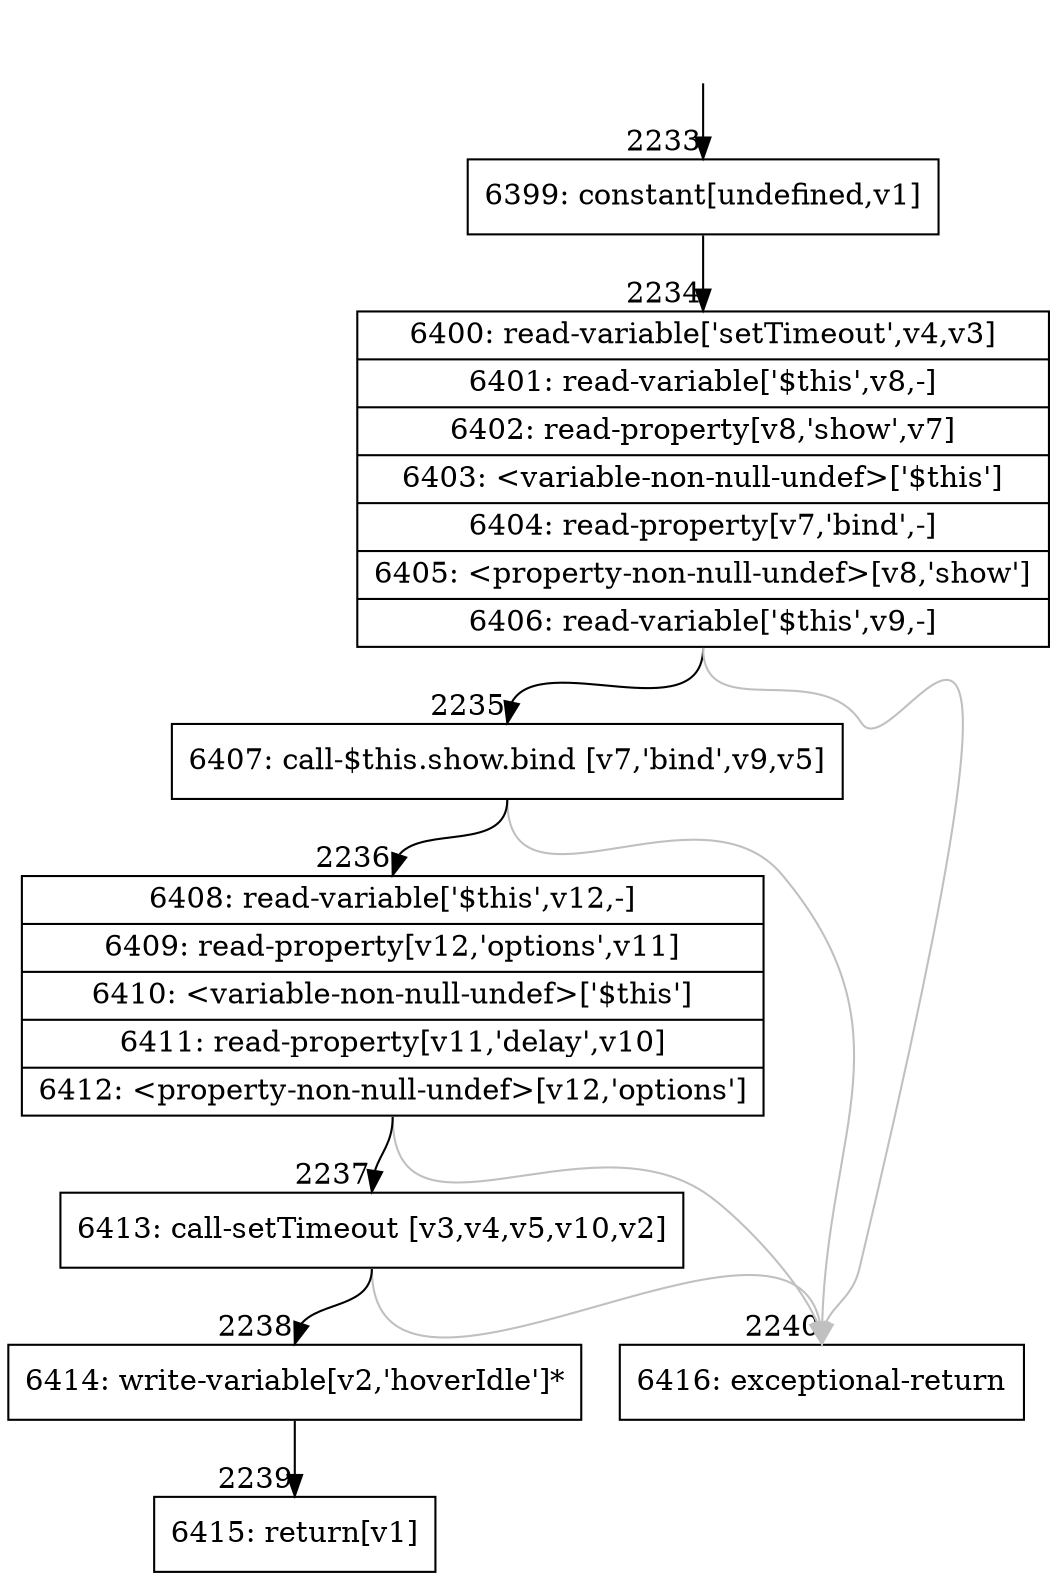 digraph {
rankdir="TD"
BB_entry180[shape=none,label=""];
BB_entry180 -> BB2233 [tailport=s, headport=n, headlabel="    2233"]
BB2233 [shape=record label="{6399: constant[undefined,v1]}" ] 
BB2233 -> BB2234 [tailport=s, headport=n, headlabel="      2234"]
BB2234 [shape=record label="{6400: read-variable['setTimeout',v4,v3]|6401: read-variable['$this',v8,-]|6402: read-property[v8,'show',v7]|6403: \<variable-non-null-undef\>['$this']|6404: read-property[v7,'bind',-]|6405: \<property-non-null-undef\>[v8,'show']|6406: read-variable['$this',v9,-]}" ] 
BB2234 -> BB2235 [tailport=s, headport=n, headlabel="      2235"]
BB2234 -> BB2240 [tailport=s, headport=n, color=gray, headlabel="      2240"]
BB2235 [shape=record label="{6407: call-$this.show.bind [v7,'bind',v9,v5]}" ] 
BB2235 -> BB2236 [tailport=s, headport=n, headlabel="      2236"]
BB2235 -> BB2240 [tailport=s, headport=n, color=gray]
BB2236 [shape=record label="{6408: read-variable['$this',v12,-]|6409: read-property[v12,'options',v11]|6410: \<variable-non-null-undef\>['$this']|6411: read-property[v11,'delay',v10]|6412: \<property-non-null-undef\>[v12,'options']}" ] 
BB2236 -> BB2237 [tailport=s, headport=n, headlabel="      2237"]
BB2236 -> BB2240 [tailport=s, headport=n, color=gray]
BB2237 [shape=record label="{6413: call-setTimeout [v3,v4,v5,v10,v2]}" ] 
BB2237 -> BB2238 [tailport=s, headport=n, headlabel="      2238"]
BB2237 -> BB2240 [tailport=s, headport=n, color=gray]
BB2238 [shape=record label="{6414: write-variable[v2,'hoverIdle']*}" ] 
BB2238 -> BB2239 [tailport=s, headport=n, headlabel="      2239"]
BB2239 [shape=record label="{6415: return[v1]}" ] 
BB2240 [shape=record label="{6416: exceptional-return}" ] 
//#$~ 1766
}

